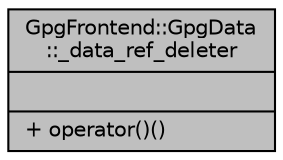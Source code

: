 digraph "GpgFrontend::GpgData::_data_ref_deleter"
{
 // INTERACTIVE_SVG=YES
 // LATEX_PDF_SIZE
  edge [fontname="Helvetica",fontsize="10",labelfontname="Helvetica",labelfontsize="10"];
  node [fontname="Helvetica",fontsize="10",shape=record];
  Node1 [label="{GpgFrontend::GpgData\l::_data_ref_deleter\n||+ operator()()\l}",height=0.2,width=0.4,color="black", fillcolor="grey75", style="filled", fontcolor="black",tooltip=" "];
}

